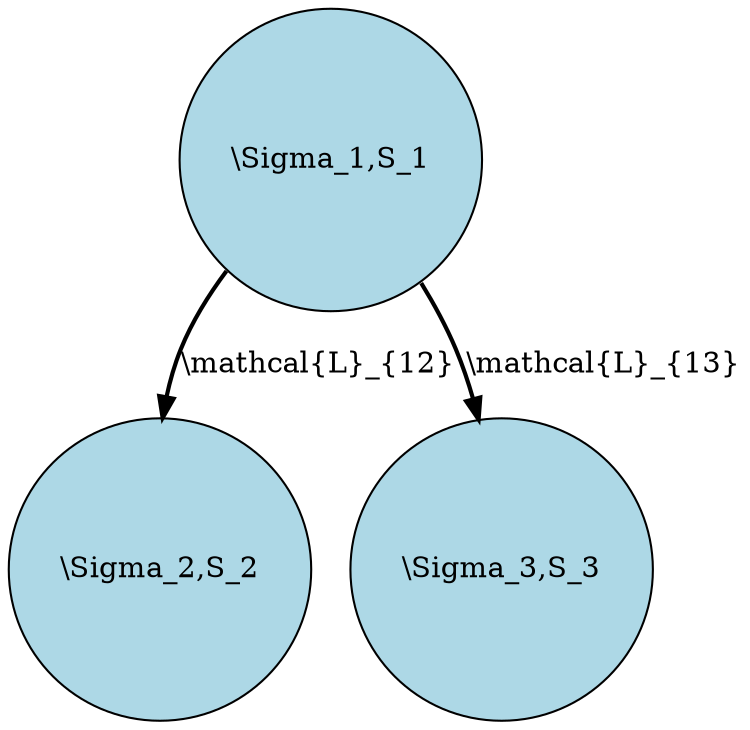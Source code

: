 strict digraph "acg-parallel-comp" {
  node [shape="circle",style="filled",fillcolor="lightblue"]
  edge [style="bold"]
  "\\Sigma_1,S_1" -> "\\Sigma_2,S_2" [label="\\mathcal{L}_{12}"]
  "\\Sigma_1,S_1" -> "\\Sigma_3,S_3" [label="\\mathcal{L}_{13}"]
}
